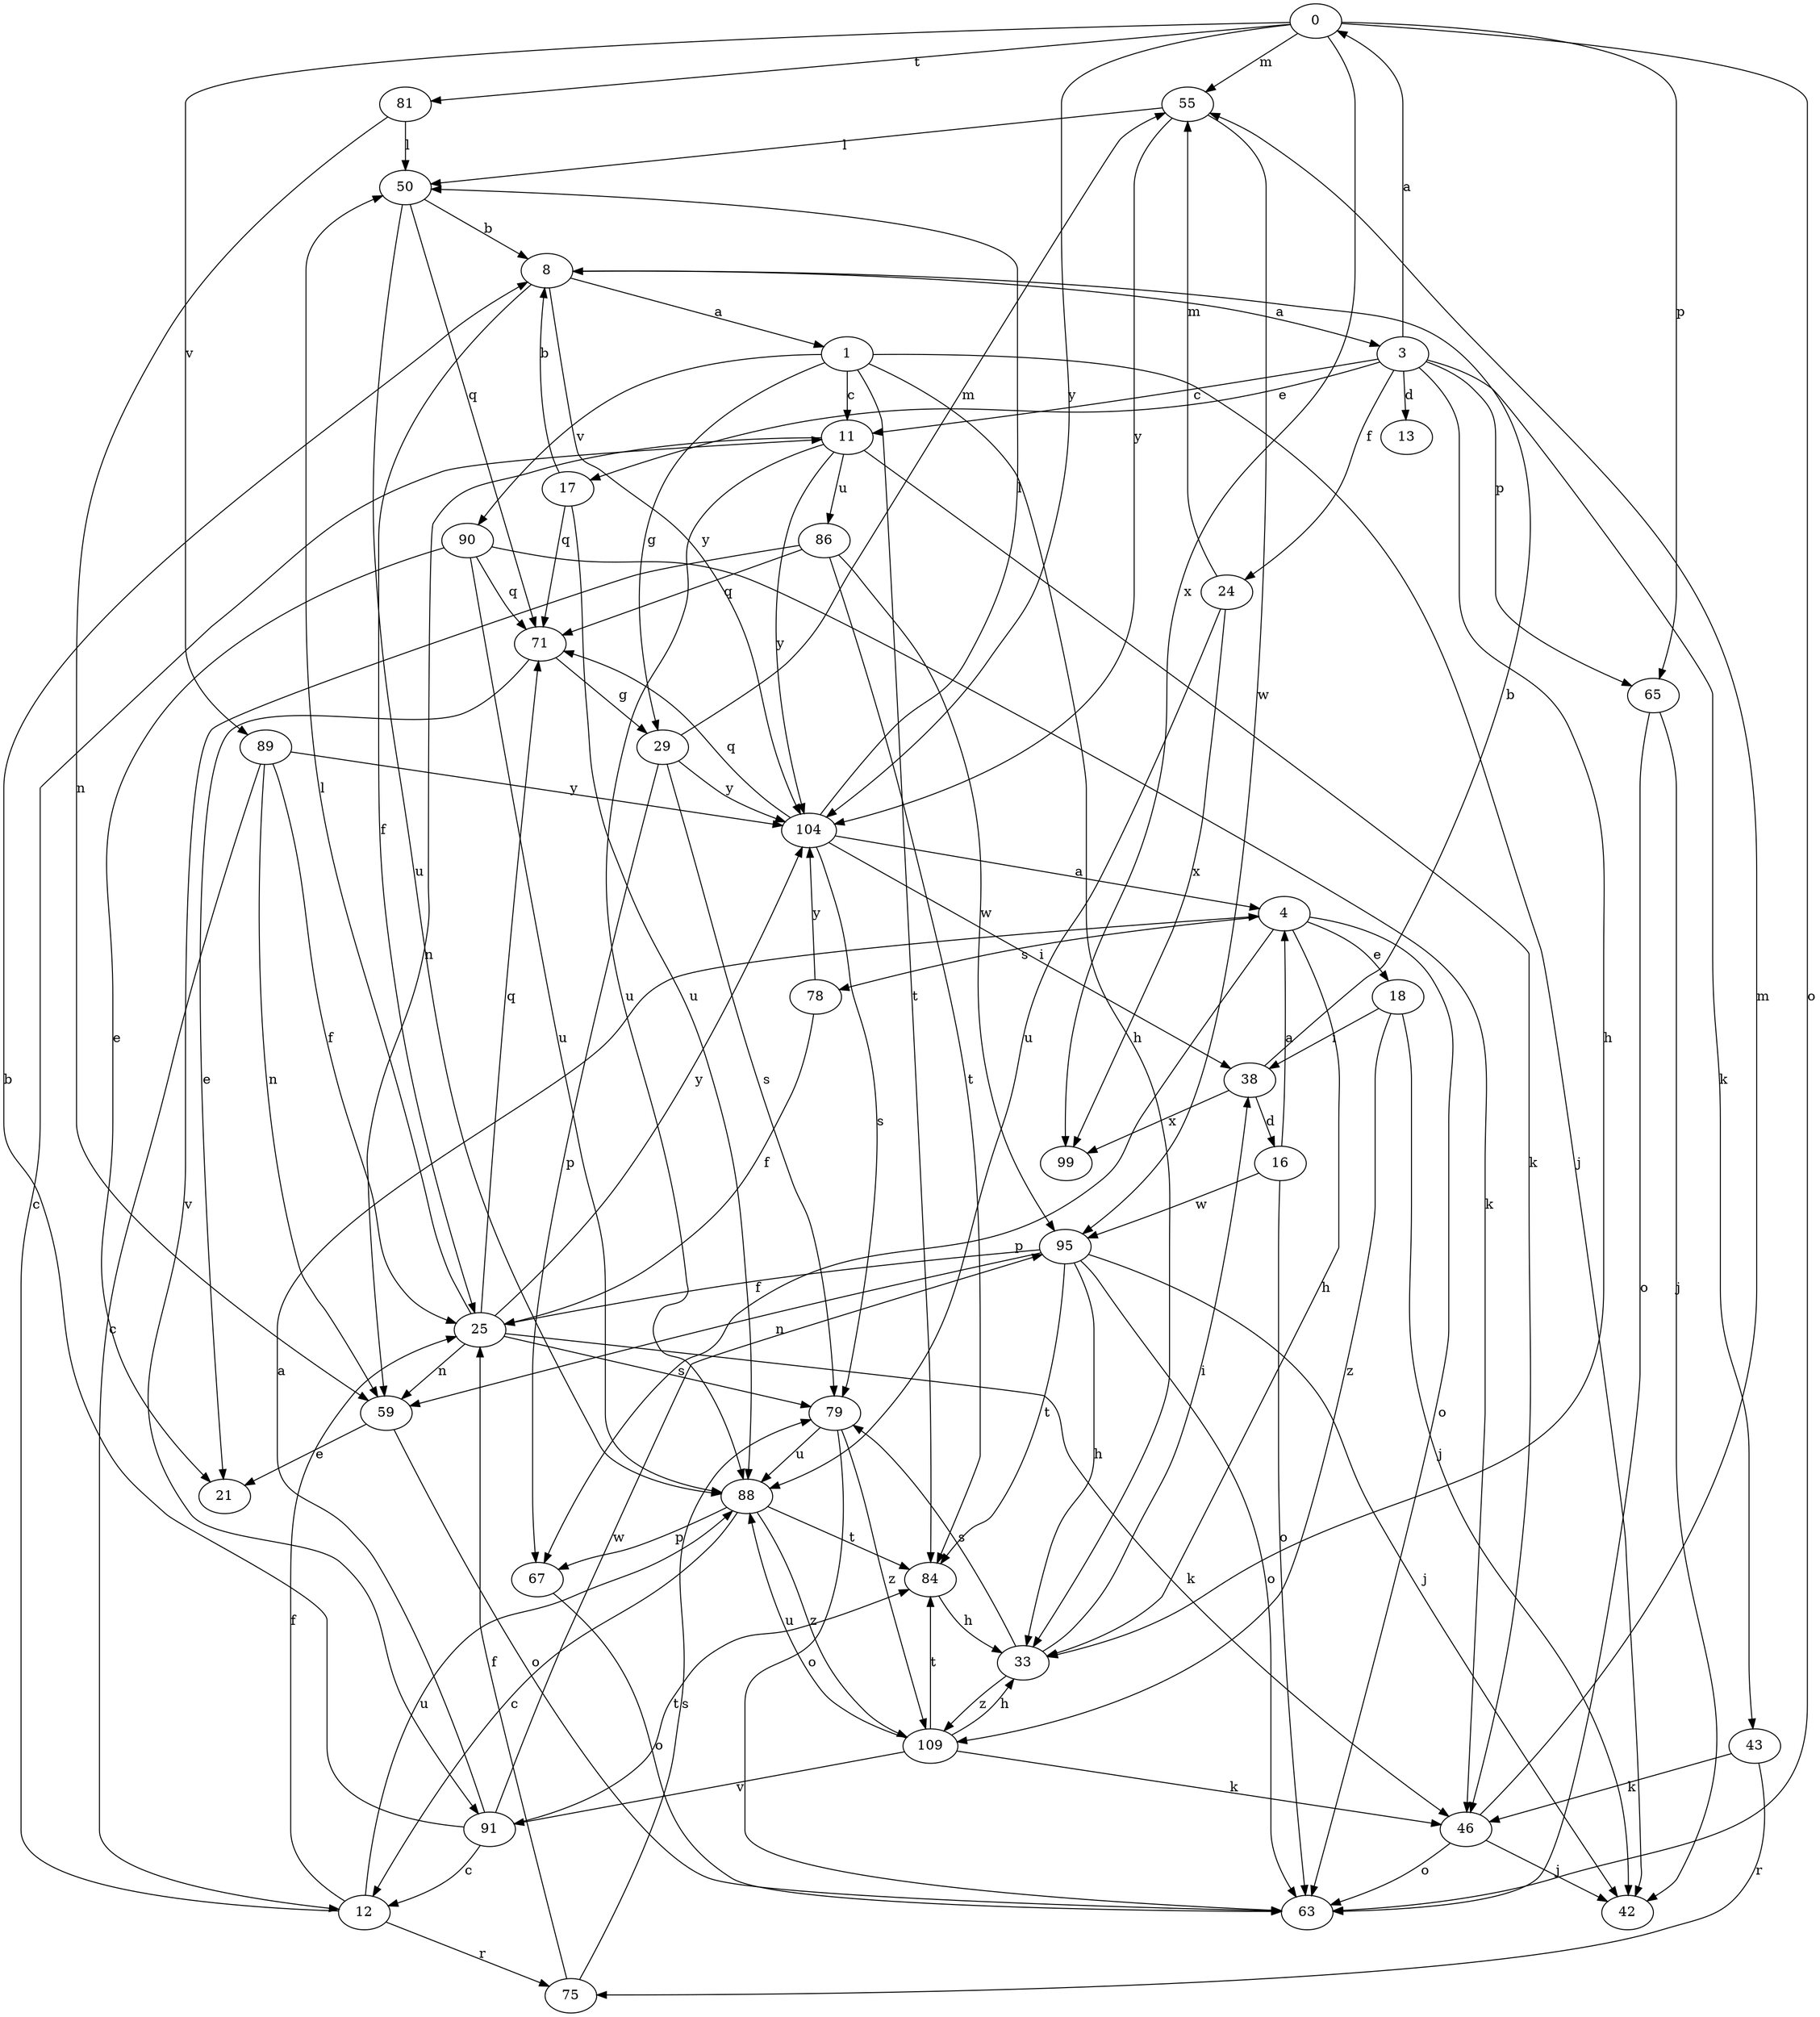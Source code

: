strict digraph  {
0;
1;
3;
4;
8;
11;
12;
13;
16;
17;
18;
21;
24;
25;
29;
33;
38;
42;
43;
46;
50;
55;
59;
63;
65;
67;
71;
75;
78;
79;
81;
84;
86;
88;
89;
90;
91;
95;
99;
104;
109;
0 -> 55  [label=m];
0 -> 63  [label=o];
0 -> 65  [label=p];
0 -> 81  [label=t];
0 -> 89  [label=v];
0 -> 99  [label=x];
0 -> 104  [label=y];
1 -> 11  [label=c];
1 -> 29  [label=g];
1 -> 33  [label=h];
1 -> 42  [label=j];
1 -> 84  [label=t];
1 -> 90  [label=v];
3 -> 0  [label=a];
3 -> 11  [label=c];
3 -> 13  [label=d];
3 -> 17  [label=e];
3 -> 24  [label=f];
3 -> 33  [label=h];
3 -> 43  [label=k];
3 -> 65  [label=p];
4 -> 18  [label=e];
4 -> 33  [label=h];
4 -> 63  [label=o];
4 -> 67  [label=p];
4 -> 78  [label=s];
8 -> 1  [label=a];
8 -> 3  [label=a];
8 -> 25  [label=f];
8 -> 104  [label=y];
11 -> 46  [label=k];
11 -> 59  [label=n];
11 -> 86  [label=u];
11 -> 88  [label=u];
11 -> 104  [label=y];
12 -> 11  [label=c];
12 -> 25  [label=f];
12 -> 75  [label=r];
12 -> 88  [label=u];
16 -> 4  [label=a];
16 -> 63  [label=o];
16 -> 95  [label=w];
17 -> 8  [label=b];
17 -> 71  [label=q];
17 -> 88  [label=u];
18 -> 38  [label=i];
18 -> 42  [label=j];
18 -> 109  [label=z];
24 -> 55  [label=m];
24 -> 88  [label=u];
24 -> 99  [label=x];
25 -> 46  [label=k];
25 -> 50  [label=l];
25 -> 59  [label=n];
25 -> 71  [label=q];
25 -> 79  [label=s];
25 -> 104  [label=y];
29 -> 55  [label=m];
29 -> 67  [label=p];
29 -> 79  [label=s];
29 -> 104  [label=y];
33 -> 38  [label=i];
33 -> 79  [label=s];
33 -> 109  [label=z];
38 -> 8  [label=b];
38 -> 16  [label=d];
38 -> 99  [label=x];
43 -> 46  [label=k];
43 -> 75  [label=r];
46 -> 42  [label=j];
46 -> 55  [label=m];
46 -> 63  [label=o];
50 -> 8  [label=b];
50 -> 71  [label=q];
50 -> 88  [label=u];
55 -> 50  [label=l];
55 -> 95  [label=w];
55 -> 104  [label=y];
59 -> 21  [label=e];
59 -> 63  [label=o];
65 -> 42  [label=j];
65 -> 63  [label=o];
67 -> 63  [label=o];
71 -> 21  [label=e];
71 -> 29  [label=g];
75 -> 25  [label=f];
75 -> 79  [label=s];
78 -> 25  [label=f];
78 -> 104  [label=y];
79 -> 63  [label=o];
79 -> 88  [label=u];
79 -> 109  [label=z];
81 -> 50  [label=l];
81 -> 59  [label=n];
84 -> 33  [label=h];
86 -> 71  [label=q];
86 -> 84  [label=t];
86 -> 91  [label=v];
86 -> 95  [label=w];
88 -> 12  [label=c];
88 -> 67  [label=p];
88 -> 84  [label=t];
88 -> 109  [label=z];
89 -> 12  [label=c];
89 -> 25  [label=f];
89 -> 59  [label=n];
89 -> 104  [label=y];
90 -> 21  [label=e];
90 -> 46  [label=k];
90 -> 71  [label=q];
90 -> 88  [label=u];
91 -> 4  [label=a];
91 -> 8  [label=b];
91 -> 12  [label=c];
91 -> 84  [label=t];
91 -> 95  [label=w];
95 -> 25  [label=f];
95 -> 33  [label=h];
95 -> 42  [label=j];
95 -> 59  [label=n];
95 -> 63  [label=o];
95 -> 84  [label=t];
104 -> 4  [label=a];
104 -> 38  [label=i];
104 -> 50  [label=l];
104 -> 71  [label=q];
104 -> 79  [label=s];
109 -> 33  [label=h];
109 -> 46  [label=k];
109 -> 84  [label=t];
109 -> 88  [label=u];
109 -> 91  [label=v];
}
